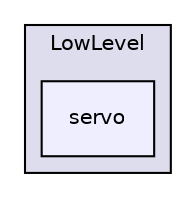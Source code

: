 digraph "Core/LowLevel/servo" {
  compound=true
  node [ fontsize="10", fontname="Helvetica"];
  edge [ labelfontsize="10", labelfontname="Helvetica"];
  subgraph clusterdir_49f22cbf86f50b128a7dd66bbc17bc85 {
    graph [ bgcolor="#ddddee", pencolor="black", label="LowLevel" fontname="Helvetica", fontsize="10", URL="dir_49f22cbf86f50b128a7dd66bbc17bc85.html"]
  dir_7af09670a9991ed4345a2818990e1d4d [shape=box, label="servo", style="filled", fillcolor="#eeeeff", pencolor="black", URL="dir_7af09670a9991ed4345a2818990e1d4d.html"];
  }
}
